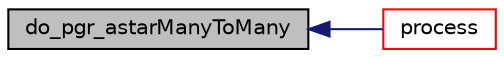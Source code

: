 digraph "do_pgr_astarManyToMany"
{
  edge [fontname="Helvetica",fontsize="10",labelfontname="Helvetica",labelfontsize="10"];
  node [fontname="Helvetica",fontsize="10",shape=record];
  rankdir="LR";
  Node20 [label="do_pgr_astarManyToMany",height=0.2,width=0.4,color="black", fillcolor="grey75", style="filled", fontcolor="black"];
  Node20 -> Node21 [dir="back",color="midnightblue",fontsize="10",style="solid",fontname="Helvetica"];
  Node21 [label="process",height=0.2,width=0.4,color="red", fillcolor="white", style="filled",URL="$astar_8c.html#aaaf7184e9c115d16cd3d635bdaadf808"];
}
